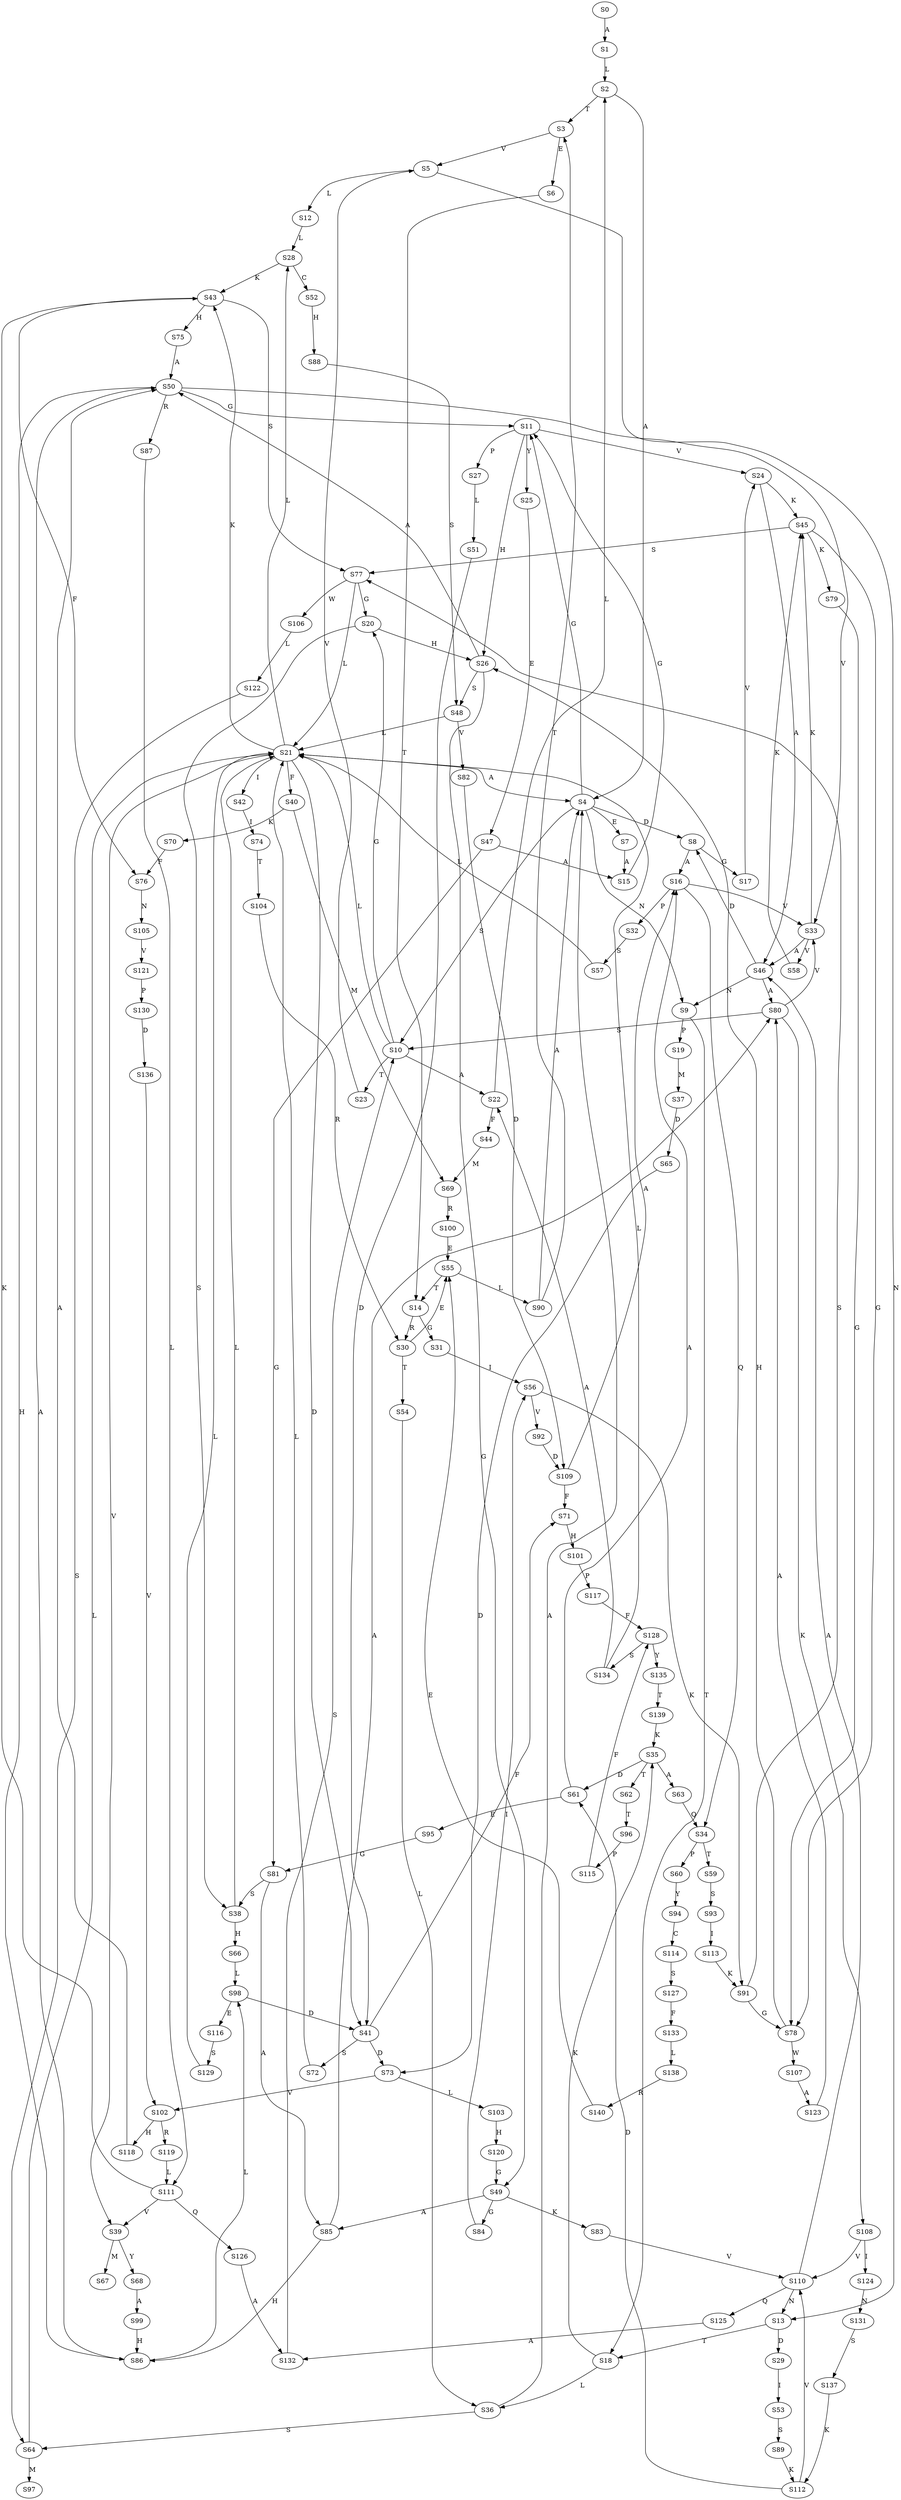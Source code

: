 strict digraph  {
	S0 -> S1 [ label = A ];
	S1 -> S2 [ label = L ];
	S2 -> S3 [ label = T ];
	S2 -> S4 [ label = A ];
	S3 -> S5 [ label = V ];
	S3 -> S6 [ label = E ];
	S4 -> S7 [ label = E ];
	S4 -> S8 [ label = D ];
	S4 -> S9 [ label = N ];
	S4 -> S10 [ label = S ];
	S4 -> S11 [ label = G ];
	S5 -> S12 [ label = L ];
	S5 -> S13 [ label = N ];
	S6 -> S14 [ label = T ];
	S7 -> S15 [ label = A ];
	S8 -> S16 [ label = A ];
	S8 -> S17 [ label = G ];
	S9 -> S18 [ label = T ];
	S9 -> S19 [ label = P ];
	S10 -> S20 [ label = G ];
	S10 -> S21 [ label = L ];
	S10 -> S22 [ label = A ];
	S10 -> S23 [ label = T ];
	S11 -> S24 [ label = V ];
	S11 -> S25 [ label = Y ];
	S11 -> S26 [ label = H ];
	S11 -> S27 [ label = P ];
	S12 -> S28 [ label = L ];
	S13 -> S18 [ label = T ];
	S13 -> S29 [ label = D ];
	S14 -> S30 [ label = R ];
	S14 -> S31 [ label = G ];
	S15 -> S11 [ label = G ];
	S16 -> S32 [ label = P ];
	S16 -> S33 [ label = V ];
	S16 -> S34 [ label = Q ];
	S17 -> S24 [ label = V ];
	S18 -> S35 [ label = K ];
	S18 -> S36 [ label = L ];
	S19 -> S37 [ label = M ];
	S20 -> S26 [ label = H ];
	S20 -> S38 [ label = S ];
	S21 -> S39 [ label = V ];
	S21 -> S40 [ label = F ];
	S21 -> S41 [ label = D ];
	S21 -> S4 [ label = A ];
	S21 -> S28 [ label = L ];
	S21 -> S42 [ label = I ];
	S21 -> S43 [ label = K ];
	S22 -> S44 [ label = F ];
	S22 -> S2 [ label = L ];
	S23 -> S5 [ label = V ];
	S24 -> S45 [ label = K ];
	S24 -> S46 [ label = A ];
	S25 -> S47 [ label = E ];
	S26 -> S48 [ label = S ];
	S26 -> S49 [ label = G ];
	S26 -> S50 [ label = A ];
	S27 -> S51 [ label = L ];
	S28 -> S43 [ label = K ];
	S28 -> S52 [ label = C ];
	S29 -> S53 [ label = I ];
	S30 -> S54 [ label = T ];
	S30 -> S55 [ label = E ];
	S31 -> S56 [ label = I ];
	S32 -> S57 [ label = S ];
	S33 -> S45 [ label = K ];
	S33 -> S46 [ label = A ];
	S33 -> S58 [ label = V ];
	S34 -> S59 [ label = T ];
	S34 -> S60 [ label = P ];
	S35 -> S61 [ label = D ];
	S35 -> S62 [ label = T ];
	S35 -> S63 [ label = A ];
	S36 -> S4 [ label = A ];
	S36 -> S64 [ label = S ];
	S37 -> S65 [ label = D ];
	S38 -> S21 [ label = L ];
	S38 -> S66 [ label = H ];
	S39 -> S67 [ label = M ];
	S39 -> S68 [ label = Y ];
	S40 -> S69 [ label = M ];
	S40 -> S70 [ label = K ];
	S41 -> S71 [ label = F ];
	S41 -> S72 [ label = S ];
	S41 -> S73 [ label = D ];
	S42 -> S74 [ label = I ];
	S43 -> S75 [ label = H ];
	S43 -> S76 [ label = F ];
	S43 -> S77 [ label = S ];
	S44 -> S69 [ label = M ];
	S45 -> S78 [ label = G ];
	S45 -> S79 [ label = K ];
	S45 -> S77 [ label = S ];
	S46 -> S9 [ label = N ];
	S46 -> S80 [ label = A ];
	S46 -> S8 [ label = D ];
	S47 -> S81 [ label = G ];
	S47 -> S15 [ label = A ];
	S48 -> S21 [ label = L ];
	S48 -> S82 [ label = V ];
	S49 -> S83 [ label = K ];
	S49 -> S84 [ label = G ];
	S49 -> S85 [ label = A ];
	S50 -> S11 [ label = G ];
	S50 -> S33 [ label = V ];
	S50 -> S86 [ label = H ];
	S50 -> S87 [ label = R ];
	S51 -> S41 [ label = D ];
	S52 -> S88 [ label = H ];
	S53 -> S89 [ label = S ];
	S54 -> S36 [ label = L ];
	S55 -> S90 [ label = L ];
	S55 -> S14 [ label = T ];
	S56 -> S91 [ label = K ];
	S56 -> S92 [ label = V ];
	S57 -> S21 [ label = L ];
	S58 -> S45 [ label = K ];
	S59 -> S93 [ label = S ];
	S60 -> S94 [ label = Y ];
	S61 -> S16 [ label = A ];
	S61 -> S95 [ label = E ];
	S62 -> S96 [ label = T ];
	S63 -> S34 [ label = Q ];
	S64 -> S97 [ label = M ];
	S64 -> S21 [ label = L ];
	S65 -> S73 [ label = D ];
	S66 -> S98 [ label = L ];
	S68 -> S99 [ label = A ];
	S69 -> S100 [ label = R ];
	S70 -> S76 [ label = F ];
	S71 -> S101 [ label = H ];
	S72 -> S21 [ label = L ];
	S73 -> S102 [ label = V ];
	S73 -> S103 [ label = L ];
	S74 -> S104 [ label = T ];
	S75 -> S50 [ label = A ];
	S76 -> S105 [ label = N ];
	S77 -> S106 [ label = W ];
	S77 -> S20 [ label = G ];
	S77 -> S21 [ label = L ];
	S78 -> S107 [ label = W ];
	S78 -> S26 [ label = H ];
	S79 -> S78 [ label = G ];
	S80 -> S108 [ label = K ];
	S80 -> S10 [ label = S ];
	S80 -> S33 [ label = V ];
	S81 -> S85 [ label = A ];
	S81 -> S38 [ label = S ];
	S82 -> S109 [ label = D ];
	S83 -> S110 [ label = V ];
	S84 -> S56 [ label = I ];
	S85 -> S86 [ label = H ];
	S85 -> S80 [ label = A ];
	S86 -> S50 [ label = A ];
	S86 -> S98 [ label = L ];
	S87 -> S111 [ label = L ];
	S88 -> S48 [ label = S ];
	S89 -> S112 [ label = K ];
	S90 -> S4 [ label = A ];
	S90 -> S3 [ label = T ];
	S91 -> S78 [ label = G ];
	S91 -> S77 [ label = S ];
	S92 -> S109 [ label = D ];
	S93 -> S113 [ label = I ];
	S94 -> S114 [ label = C ];
	S95 -> S81 [ label = G ];
	S96 -> S115 [ label = P ];
	S98 -> S41 [ label = D ];
	S98 -> S116 [ label = E ];
	S99 -> S86 [ label = H ];
	S100 -> S55 [ label = E ];
	S101 -> S117 [ label = P ];
	S102 -> S118 [ label = H ];
	S102 -> S119 [ label = R ];
	S103 -> S120 [ label = H ];
	S104 -> S30 [ label = R ];
	S105 -> S121 [ label = V ];
	S106 -> S122 [ label = L ];
	S107 -> S123 [ label = A ];
	S108 -> S110 [ label = V ];
	S108 -> S124 [ label = I ];
	S109 -> S71 [ label = F ];
	S109 -> S16 [ label = A ];
	S110 -> S13 [ label = N ];
	S110 -> S125 [ label = Q ];
	S110 -> S46 [ label = A ];
	S111 -> S43 [ label = K ];
	S111 -> S126 [ label = Q ];
	S111 -> S39 [ label = V ];
	S112 -> S61 [ label = D ];
	S112 -> S110 [ label = V ];
	S113 -> S91 [ label = K ];
	S114 -> S127 [ label = S ];
	S115 -> S128 [ label = F ];
	S116 -> S129 [ label = S ];
	S117 -> S128 [ label = F ];
	S118 -> S50 [ label = A ];
	S119 -> S111 [ label = L ];
	S120 -> S49 [ label = G ];
	S121 -> S130 [ label = P ];
	S122 -> S64 [ label = S ];
	S123 -> S80 [ label = A ];
	S124 -> S131 [ label = N ];
	S125 -> S132 [ label = A ];
	S126 -> S132 [ label = A ];
	S127 -> S133 [ label = F ];
	S128 -> S134 [ label = S ];
	S128 -> S135 [ label = Y ];
	S129 -> S21 [ label = L ];
	S130 -> S136 [ label = D ];
	S131 -> S137 [ label = S ];
	S132 -> S10 [ label = S ];
	S133 -> S138 [ label = L ];
	S134 -> S21 [ label = L ];
	S134 -> S22 [ label = A ];
	S135 -> S139 [ label = T ];
	S136 -> S102 [ label = V ];
	S137 -> S112 [ label = K ];
	S138 -> S140 [ label = R ];
	S139 -> S35 [ label = K ];
	S140 -> S55 [ label = E ];
}
